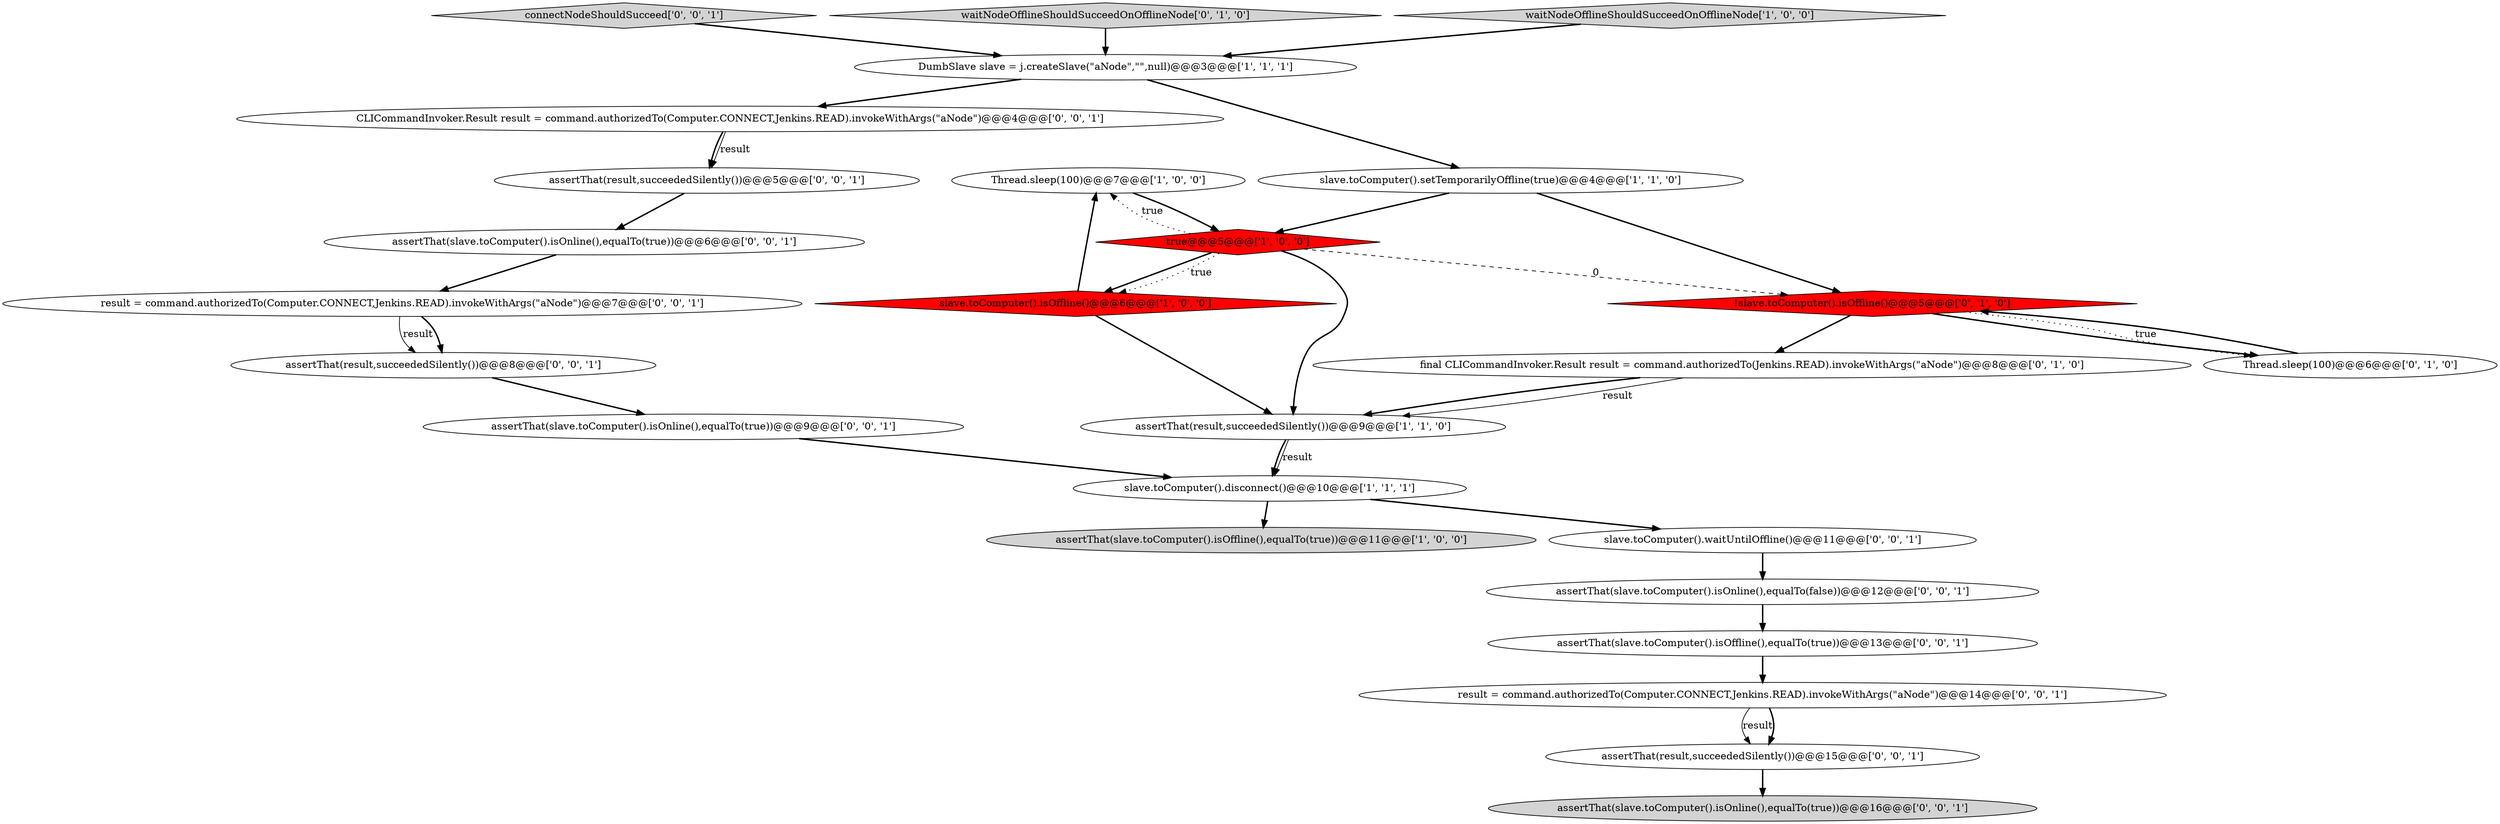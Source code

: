 digraph {
4 [style = filled, label = "Thread.sleep(100)@@@7@@@['1', '0', '0']", fillcolor = white, shape = ellipse image = "AAA0AAABBB1BBB"];
15 [style = filled, label = "assertThat(slave.toComputer().isOffline(),equalTo(true))@@@13@@@['0', '0', '1']", fillcolor = white, shape = ellipse image = "AAA0AAABBB3BBB"];
8 [style = filled, label = "assertThat(slave.toComputer().isOffline(),equalTo(true))@@@11@@@['1', '0', '0']", fillcolor = lightgray, shape = ellipse image = "AAA0AAABBB1BBB"];
22 [style = filled, label = "assertThat(slave.toComputer().isOnline(),equalTo(true))@@@6@@@['0', '0', '1']", fillcolor = white, shape = ellipse image = "AAA0AAABBB3BBB"];
0 [style = filled, label = "slave.toComputer().disconnect()@@@10@@@['1', '1', '1']", fillcolor = white, shape = ellipse image = "AAA0AAABBB1BBB"];
23 [style = filled, label = "CLICommandInvoker.Result result = command.authorizedTo(Computer.CONNECT,Jenkins.READ).invokeWithArgs(\"aNode\")@@@4@@@['0', '0', '1']", fillcolor = white, shape = ellipse image = "AAA0AAABBB3BBB"];
17 [style = filled, label = "connectNodeShouldSucceed['0', '0', '1']", fillcolor = lightgray, shape = diamond image = "AAA0AAABBB3BBB"];
24 [style = filled, label = "assertThat(result,succeededSilently())@@@15@@@['0', '0', '1']", fillcolor = white, shape = ellipse image = "AAA0AAABBB3BBB"];
10 [style = filled, label = "Thread.sleep(100)@@@6@@@['0', '1', '0']", fillcolor = white, shape = ellipse image = "AAA0AAABBB2BBB"];
3 [style = filled, label = "true@@@5@@@['1', '0', '0']", fillcolor = red, shape = diamond image = "AAA1AAABBB1BBB"];
25 [style = filled, label = "assertThat(slave.toComputer().isOnline(),equalTo(true))@@@9@@@['0', '0', '1']", fillcolor = white, shape = ellipse image = "AAA0AAABBB3BBB"];
2 [style = filled, label = "slave.toComputer().isOffline()@@@6@@@['1', '0', '0']", fillcolor = red, shape = diamond image = "AAA1AAABBB1BBB"];
20 [style = filled, label = "assertThat(result,succeededSilently())@@@8@@@['0', '0', '1']", fillcolor = white, shape = ellipse image = "AAA0AAABBB3BBB"];
9 [style = filled, label = "!slave.toComputer().isOffline()@@@5@@@['0', '1', '0']", fillcolor = red, shape = diamond image = "AAA1AAABBB2BBB"];
5 [style = filled, label = "assertThat(result,succeededSilently())@@@9@@@['1', '1', '0']", fillcolor = white, shape = ellipse image = "AAA0AAABBB1BBB"];
6 [style = filled, label = "DumbSlave slave = j.createSlave(\"aNode\",\"\",null)@@@3@@@['1', '1', '1']", fillcolor = white, shape = ellipse image = "AAA0AAABBB1BBB"];
12 [style = filled, label = "waitNodeOfflineShouldSucceedOnOfflineNode['0', '1', '0']", fillcolor = lightgray, shape = diamond image = "AAA0AAABBB2BBB"];
14 [style = filled, label = "assertThat(slave.toComputer().isOnline(),equalTo(false))@@@12@@@['0', '0', '1']", fillcolor = white, shape = ellipse image = "AAA0AAABBB3BBB"];
7 [style = filled, label = "waitNodeOfflineShouldSucceedOnOfflineNode['1', '0', '0']", fillcolor = lightgray, shape = diamond image = "AAA0AAABBB1BBB"];
1 [style = filled, label = "slave.toComputer().setTemporarilyOffline(true)@@@4@@@['1', '1', '0']", fillcolor = white, shape = ellipse image = "AAA0AAABBB1BBB"];
13 [style = filled, label = "assertThat(slave.toComputer().isOnline(),equalTo(true))@@@16@@@['0', '0', '1']", fillcolor = lightgray, shape = ellipse image = "AAA0AAABBB3BBB"];
18 [style = filled, label = "slave.toComputer().waitUntilOffline()@@@11@@@['0', '0', '1']", fillcolor = white, shape = ellipse image = "AAA0AAABBB3BBB"];
16 [style = filled, label = "result = command.authorizedTo(Computer.CONNECT,Jenkins.READ).invokeWithArgs(\"aNode\")@@@7@@@['0', '0', '1']", fillcolor = white, shape = ellipse image = "AAA0AAABBB3BBB"];
11 [style = filled, label = "final CLICommandInvoker.Result result = command.authorizedTo(Jenkins.READ).invokeWithArgs(\"aNode\")@@@8@@@['0', '1', '0']", fillcolor = white, shape = ellipse image = "AAA0AAABBB2BBB"];
19 [style = filled, label = "assertThat(result,succeededSilently())@@@5@@@['0', '0', '1']", fillcolor = white, shape = ellipse image = "AAA0AAABBB3BBB"];
21 [style = filled, label = "result = command.authorizedTo(Computer.CONNECT,Jenkins.READ).invokeWithArgs(\"aNode\")@@@14@@@['0', '0', '1']", fillcolor = white, shape = ellipse image = "AAA0AAABBB3BBB"];
25->0 [style = bold, label=""];
5->0 [style = solid, label="result"];
4->3 [style = bold, label=""];
21->24 [style = solid, label="result"];
9->11 [style = bold, label=""];
17->6 [style = bold, label=""];
22->16 [style = bold, label=""];
15->21 [style = bold, label=""];
6->23 [style = bold, label=""];
1->3 [style = bold, label=""];
3->4 [style = dotted, label="true"];
21->24 [style = bold, label=""];
9->10 [style = bold, label=""];
11->5 [style = solid, label="result"];
12->6 [style = bold, label=""];
2->4 [style = bold, label=""];
20->25 [style = bold, label=""];
1->9 [style = bold, label=""];
6->1 [style = bold, label=""];
11->5 [style = bold, label=""];
3->5 [style = bold, label=""];
3->2 [style = bold, label=""];
5->0 [style = bold, label=""];
3->9 [style = dashed, label="0"];
23->19 [style = bold, label=""];
16->20 [style = solid, label="result"];
7->6 [style = bold, label=""];
0->8 [style = bold, label=""];
0->18 [style = bold, label=""];
14->15 [style = bold, label=""];
10->9 [style = bold, label=""];
23->19 [style = solid, label="result"];
16->20 [style = bold, label=""];
9->10 [style = dotted, label="true"];
19->22 [style = bold, label=""];
18->14 [style = bold, label=""];
3->2 [style = dotted, label="true"];
2->5 [style = bold, label=""];
24->13 [style = bold, label=""];
}
